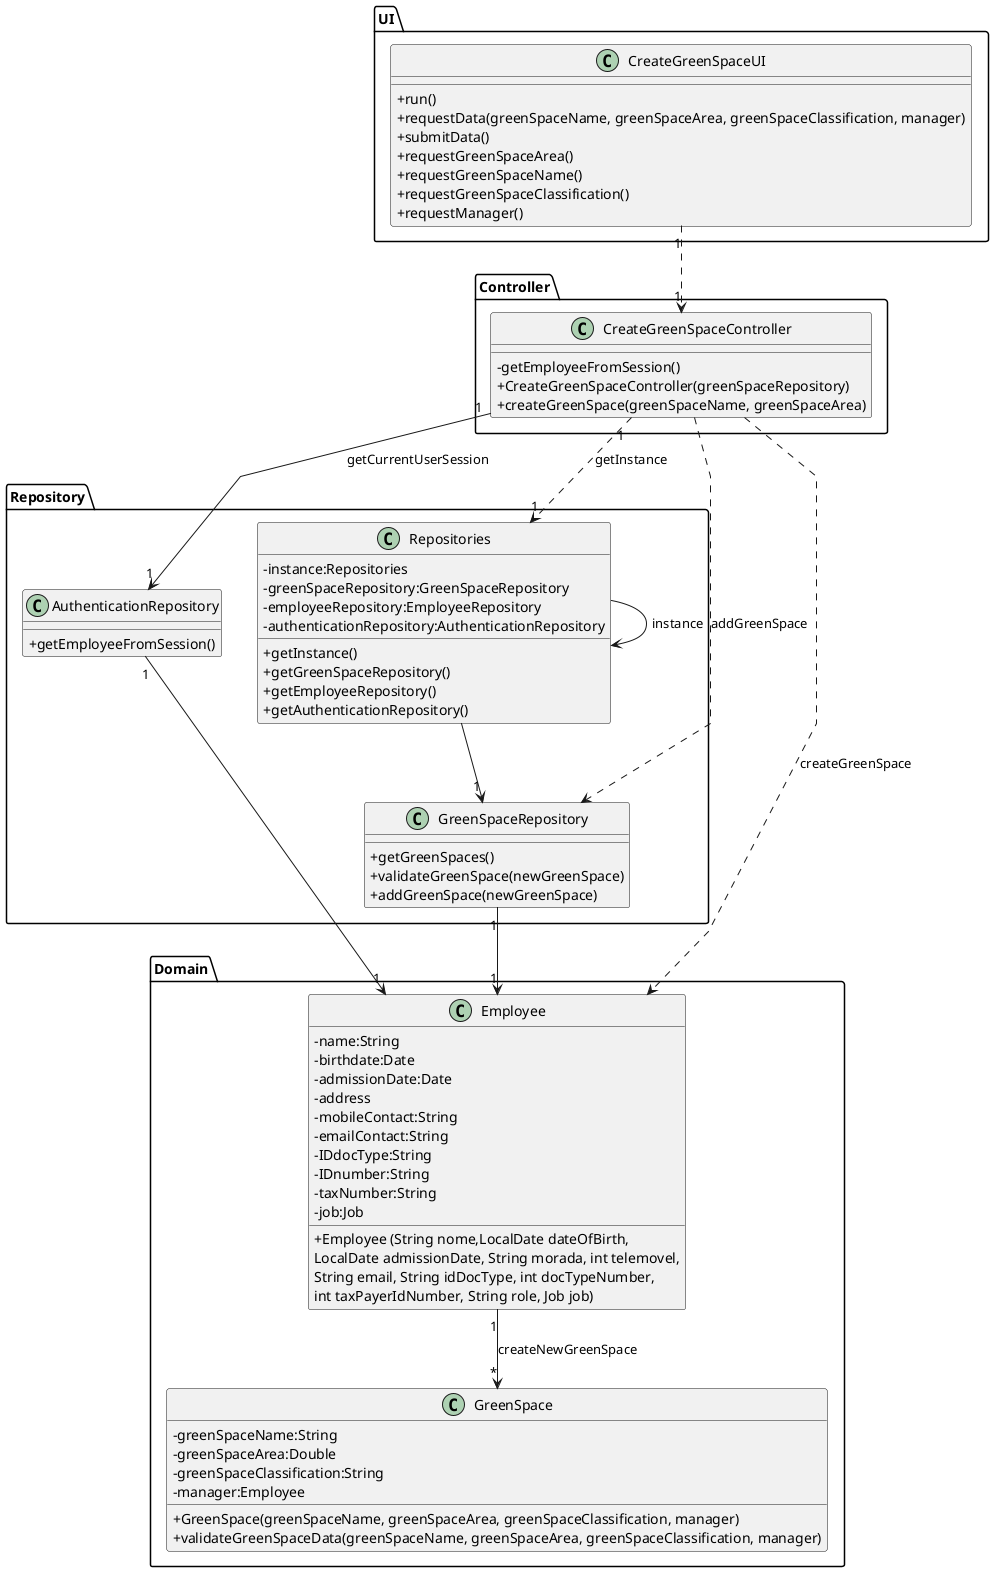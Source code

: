 @startuml
'skinparam monochrome true
skinparam packageStyle rectangle
skinparam shadowing false
skinparam linetype polyline
'skinparam linetype orto

skinparam classAttributeIconSize 0

'left to right direction

Package Controller <<Folder>>{
class CreateGreenSpaceController {
    -getEmployeeFromSession()
    + CreateGreenSpaceController(greenSpaceRepository)
    + createGreenSpace(greenSpaceName, greenSpaceArea)
}
}

Package UI <<Folder>>{
class CreateGreenSpaceUI {
    +run()
    +requestData(greenSpaceName, greenSpaceArea, greenSpaceClassification, manager)
    +submitData()
    +requestGreenSpaceArea()
    +requestGreenSpaceName()
    +requestGreenSpaceClassification()
    +requestManager()
}
}

Package Repository <<Folder>>{
class Repositories{
    - instance:Repositories
    - greenSpaceRepository:GreenSpaceRepository
    - employeeRepository:EmployeeRepository
    - authenticationRepository:AuthenticationRepository


    + getInstance()
    + getGreenSpaceRepository()
    + getEmployeeRepository()
    + getAuthenticationRepository()
}

class GreenSpaceRepository{
    + getGreenSpaces()
    + validateGreenSpace(newGreenSpace)
    + addGreenSpace(newGreenSpace)
}

class AuthenticationRepository{
    + getEmployeeFromSession()
}
}

Package Domain <<Folder>>{
class Employee{
    -name:String
    -birthdate:Date
    -admissionDate:Date
    -address
    -mobileContact:String
    -emailContact:String
    -IDdocType:String
    -IDnumber:String
    -taxNumber:String
    -job:Job

    +Employee (String nome,LocalDate dateOfBirth,\nLocalDate admissionDate, String morada, int telemovel,\nString email, String idDocType, int docTypeNumber,\nint taxPayerIdNumber, String role, Job job)
}

class GreenSpace {
    -greenSpaceName:String
    -greenSpaceArea:Double
    -greenSpaceClassification:String
    -manager:Employee

    +GreenSpace(greenSpaceName, greenSpaceArea, greenSpaceClassification, manager)
    +validateGreenSpaceData(greenSpaceName, greenSpaceArea, greenSpaceClassification, manager)
}
}

CreateGreenSpaceUI "1" ..> "1" CreateGreenSpaceController

Repositories --> "1" GreenSpaceRepository
Repositories -> Repositories : instance

GreenSpaceRepository "1" --> "1" Employee

AuthenticationRepository "1" --> "1" Employee

CreateGreenSpaceController "1" ..> "1" Repositories : getInstance
CreateGreenSpaceController ..> Employee : createGreenSpace
CreateGreenSpaceController "1" --> "1" AuthenticationRepository : getCurrentUserSession
CreateGreenSpaceController ..> GreenSpaceRepository: addGreenSpace

Employee "1" --> "*" GreenSpace : createNewGreenSpace

@enduml